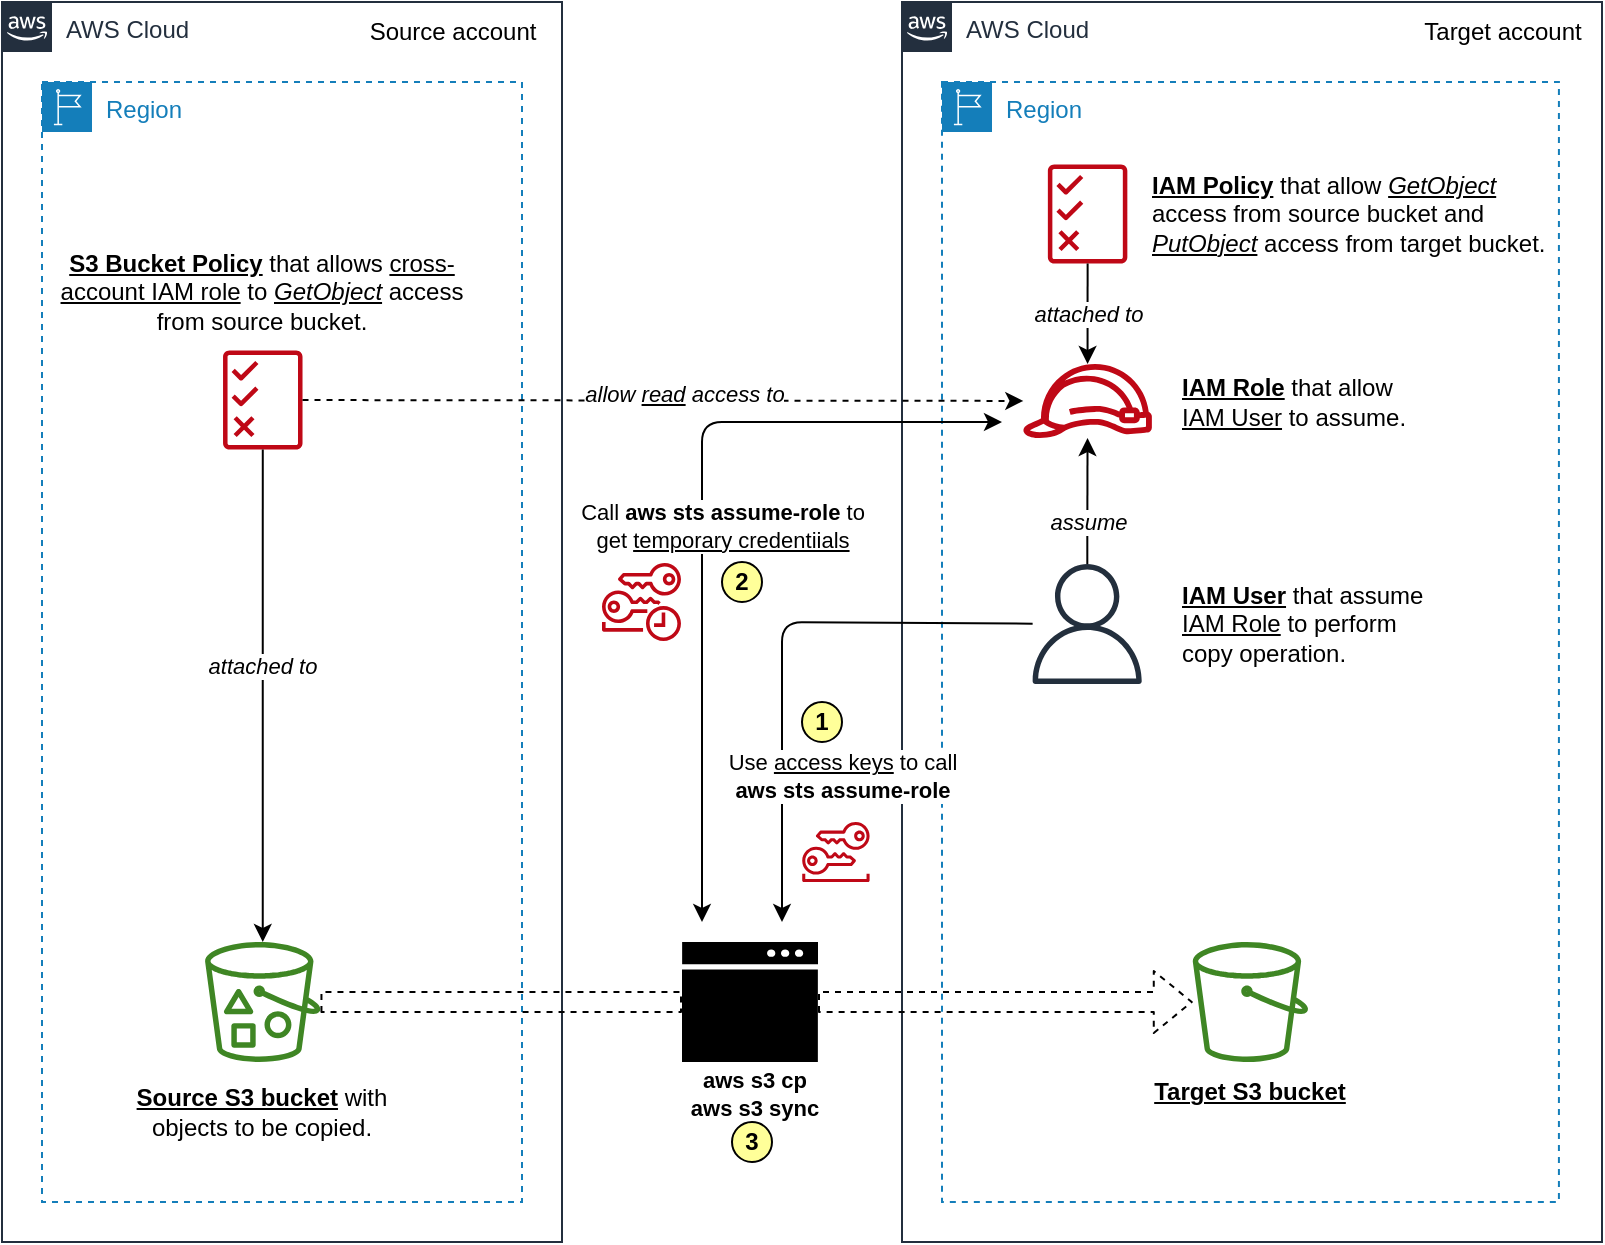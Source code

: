 <mxfile scale="1" border="10">
    <diagram name="Page-1" id="jOs4LXG973vinZ-vDk9M">
        <mxGraphModel dx="1146" dy="385" grid="1" gridSize="10" guides="1" tooltips="1" connect="1" arrows="1" fold="1" page="1" pageScale="1" pageWidth="850" pageHeight="1100" background="#FFFFFF" math="0" shadow="0">
            <root>
                <mxCell id="0"/>
                <mxCell id="1" parent="0"/>
                <mxCell id="2" value="AWS Cloud" style="points=[[0,0],[0.25,0],[0.5,0],[0.75,0],[1,0],[1,0.25],[1,0.5],[1,0.75],[1,1],[0.75,1],[0.5,1],[0.25,1],[0,1],[0,0.75],[0,0.5],[0,0.25]];outlineConnect=0;gradientColor=none;html=1;whiteSpace=wrap;fontSize=12;fontStyle=0;container=1;pointerEvents=0;collapsible=0;recursiveResize=0;shape=mxgraph.aws4.group;grIcon=mxgraph.aws4.group_aws_cloud_alt;strokeColor=#232F3E;fillColor=none;verticalAlign=top;align=left;spacingLeft=30;fontColor=#232F3E;dashed=0;" parent="1" vertex="1">
                    <mxGeometry x="40" y="40" width="280" height="620" as="geometry"/>
                </mxCell>
                <mxCell id="3" value="Source account" style="text;html=1;align=center;verticalAlign=middle;resizable=0;points=[];autosize=1;strokeColor=none;fillColor=none;" parent="2" vertex="1">
                    <mxGeometry x="170" width="110" height="30" as="geometry"/>
                </mxCell>
                <mxCell id="7" value="Region" style="points=[[0,0],[0.25,0],[0.5,0],[0.75,0],[1,0],[1,0.25],[1,0.5],[1,0.75],[1,1],[0.75,1],[0.5,1],[0.25,1],[0,1],[0,0.75],[0,0.5],[0,0.25]];outlineConnect=0;gradientColor=none;html=1;whiteSpace=wrap;fontSize=12;fontStyle=0;container=1;pointerEvents=0;collapsible=0;recursiveResize=0;shape=mxgraph.aws4.group;grIcon=mxgraph.aws4.group_region;strokeColor=#147EBA;fillColor=none;verticalAlign=top;align=left;spacingLeft=30;fontColor=#147EBA;dashed=1;" parent="2" vertex="1">
                    <mxGeometry x="20" y="40" width="240" height="560" as="geometry"/>
                </mxCell>
                <mxCell id="11" value="" style="sketch=0;outlineConnect=0;fontColor=#232F3E;gradientColor=none;fillColor=#BF0816;strokeColor=none;dashed=0;verticalLabelPosition=bottom;verticalAlign=top;align=center;html=1;fontSize=12;fontStyle=0;aspect=fixed;pointerEvents=1;shape=mxgraph.aws4.permissions;" parent="7" vertex="1">
                    <mxGeometry x="90.52" y="134" width="39.74" height="50" as="geometry"/>
                </mxCell>
                <mxCell id="13" value="" style="sketch=0;outlineConnect=0;fontColor=#232F3E;gradientColor=none;fillColor=#3F8624;strokeColor=none;dashed=0;verticalLabelPosition=bottom;verticalAlign=top;align=center;html=1;fontSize=12;fontStyle=0;aspect=fixed;pointerEvents=1;shape=mxgraph.aws4.bucket_with_objects;" parent="7" vertex="1">
                    <mxGeometry x="81.54" y="430" width="57.69" height="60" as="geometry"/>
                </mxCell>
                <mxCell id="23" value="&lt;b&gt;&lt;u&gt;S3 Bucket Policy&lt;/u&gt;&lt;/b&gt; that allows &lt;u&gt;cross-account IAM role&lt;/u&gt; to &lt;u&gt;&lt;i&gt;GetObject&lt;/i&gt;&lt;/u&gt; access from source bucket." style="text;strokeColor=none;align=center;fillColor=none;html=1;verticalAlign=middle;whiteSpace=wrap;rounded=0;" parent="7" vertex="1">
                    <mxGeometry x="8.18" y="90" width="204.42" height="30" as="geometry"/>
                </mxCell>
                <mxCell id="32" value="" style="edgeStyle=none;orthogonalLoop=1;jettySize=auto;html=1;" parent="7" source="11" target="13" edge="1">
                    <mxGeometry width="100" relative="1" as="geometry">
                        <mxPoint x="189.999" y="180.002" as="sourcePoint"/>
                        <mxPoint x="189.996" y="230.2" as="targetPoint"/>
                        <Array as="points"/>
                    </mxGeometry>
                </mxCell>
                <mxCell id="35" value="&lt;i&gt;attached to&lt;/i&gt;" style="edgeLabel;html=1;align=center;verticalAlign=middle;resizable=0;points=[];" parent="32" vertex="1" connectable="0">
                    <mxGeometry x="-0.131" y="-1" relative="1" as="geometry">
                        <mxPoint y="1" as="offset"/>
                    </mxGeometry>
                </mxCell>
                <mxCell id="36" value="&lt;b&gt;&lt;u&gt;Source S3 bucket&lt;/u&gt;&lt;/b&gt;&amp;nbsp;with objects to be copied." style="text;strokeColor=none;align=center;fillColor=none;html=1;verticalAlign=middle;whiteSpace=wrap;rounded=0;" parent="7" vertex="1">
                    <mxGeometry x="38.18" y="500" width="144.42" height="30" as="geometry"/>
                </mxCell>
                <mxCell id="14" value="AWS Cloud" style="points=[[0,0],[0.25,0],[0.5,0],[0.75,0],[1,0],[1,0.25],[1,0.5],[1,0.75],[1,1],[0.75,1],[0.5,1],[0.25,1],[0,1],[0,0.75],[0,0.5],[0,0.25]];outlineConnect=0;gradientColor=none;html=1;whiteSpace=wrap;fontSize=12;fontStyle=0;container=1;pointerEvents=0;collapsible=0;recursiveResize=0;shape=mxgraph.aws4.group;grIcon=mxgraph.aws4.group_aws_cloud_alt;strokeColor=#232F3E;fillColor=none;verticalAlign=top;align=left;spacingLeft=30;fontColor=#232F3E;dashed=0;" parent="1" vertex="1">
                    <mxGeometry x="490" y="40" width="350" height="620" as="geometry"/>
                </mxCell>
                <mxCell id="16" value="Region" style="points=[[0,0],[0.25,0],[0.5,0],[0.75,0],[1,0],[1,0.25],[1,0.5],[1,0.75],[1,1],[0.75,1],[0.5,1],[0.25,1],[0,1],[0,0.75],[0,0.5],[0,0.25]];outlineConnect=0;gradientColor=none;html=1;whiteSpace=wrap;fontSize=12;fontStyle=0;container=1;pointerEvents=0;collapsible=0;recursiveResize=0;shape=mxgraph.aws4.group;grIcon=mxgraph.aws4.group_region;strokeColor=#147EBA;fillColor=none;verticalAlign=top;align=left;spacingLeft=30;fontColor=#147EBA;dashed=1;" parent="14" vertex="1">
                    <mxGeometry x="20" y="40" width="308.46" height="560" as="geometry"/>
                </mxCell>
                <mxCell id="19" value="" style="sketch=0;outlineConnect=0;fontColor=#232F3E;gradientColor=none;fillColor=#BF0816;strokeColor=none;dashed=0;verticalLabelPosition=bottom;verticalAlign=top;align=center;html=1;fontSize=12;fontStyle=0;aspect=fixed;pointerEvents=1;shape=mxgraph.aws4.role;" parent="16" vertex="1">
                    <mxGeometry x="40" y="141" width="65.59" height="37" as="geometry"/>
                </mxCell>
                <mxCell id="21" value="" style="sketch=0;outlineConnect=0;fontColor=#232F3E;gradientColor=none;fillColor=#3F8624;strokeColor=none;dashed=0;verticalLabelPosition=bottom;verticalAlign=top;align=center;html=1;fontSize=12;fontStyle=0;aspect=fixed;pointerEvents=1;shape=mxgraph.aws4.bucket;" parent="16" vertex="1">
                    <mxGeometry x="125.38" y="430" width="57.69" height="60" as="geometry"/>
                </mxCell>
                <mxCell id="17" value="" style="sketch=0;outlineConnect=0;fontColor=#232F3E;gradientColor=none;fillColor=#BF0816;strokeColor=none;dashed=0;verticalLabelPosition=bottom;verticalAlign=top;align=center;html=1;fontSize=12;fontStyle=0;aspect=fixed;pointerEvents=1;shape=mxgraph.aws4.permissions;" parent="16" vertex="1">
                    <mxGeometry x="52.93" y="41" width="39.74" height="50" as="geometry"/>
                </mxCell>
                <mxCell id="25" value="&lt;b style=&quot;text-decoration-line: underline;&quot;&gt;IAM Role&lt;/b&gt; that allow &lt;u&gt;IAM User&lt;/u&gt; to assume." style="text;strokeColor=none;align=left;fillColor=none;html=1;verticalAlign=middle;whiteSpace=wrap;rounded=0;" parent="16" vertex="1">
                    <mxGeometry x="117.5" y="144.5" width="126.92" height="30" as="geometry"/>
                </mxCell>
                <mxCell id="27" value="&lt;i&gt;attached to&lt;/i&gt;" style="edgeStyle=none;orthogonalLoop=1;jettySize=auto;html=1;" parent="16" source="17" target="19" edge="1">
                    <mxGeometry width="100" relative="1" as="geometry">
                        <mxPoint x="-90" y="180" as="sourcePoint"/>
                        <mxPoint x="10" y="180" as="targetPoint"/>
                        <Array as="points"/>
                    </mxGeometry>
                </mxCell>
                <mxCell id="20" value="" style="sketch=0;outlineConnect=0;fontColor=#232F3E;gradientColor=none;fillColor=#232F3D;strokeColor=none;dashed=0;verticalLabelPosition=bottom;verticalAlign=top;align=center;html=1;fontSize=12;fontStyle=0;aspect=fixed;pointerEvents=1;shape=mxgraph.aws4.user;" parent="16" vertex="1">
                    <mxGeometry x="42.59" y="241" width="60" height="60" as="geometry"/>
                </mxCell>
                <mxCell id="28" value="&lt;b style=&quot;text-decoration-line: underline;&quot;&gt;IAM User&lt;/b&gt;&amp;nbsp;that assume &lt;u&gt;IAM Role&lt;/u&gt; to perform copy operation." style="text;strokeColor=none;align=left;fillColor=none;html=1;verticalAlign=middle;whiteSpace=wrap;rounded=0;" parent="16" vertex="1">
                    <mxGeometry x="117.5" y="256" width="126.92" height="30" as="geometry"/>
                </mxCell>
                <mxCell id="30" value="" style="edgeStyle=none;orthogonalLoop=1;jettySize=auto;html=1;" parent="16" source="20" target="19" edge="1">
                    <mxGeometry width="100" relative="1" as="geometry">
                        <mxPoint x="148.09" y="250" as="sourcePoint"/>
                        <mxPoint x="248.09" y="250" as="targetPoint"/>
                        <Array as="points"/>
                    </mxGeometry>
                </mxCell>
                <mxCell id="31" value="&lt;i&gt;assume&lt;/i&gt;" style="edgeLabel;html=1;align=center;verticalAlign=middle;resizable=0;points=[];" parent="30" vertex="1" connectable="0">
                    <mxGeometry x="-0.324" relative="1" as="geometry">
                        <mxPoint as="offset"/>
                    </mxGeometry>
                </mxCell>
                <mxCell id="37" value="&lt;b&gt;&lt;u&gt;Target S3 bucket&lt;/u&gt;&lt;/b&gt;" style="text;strokeColor=none;align=center;fillColor=none;html=1;verticalAlign=middle;whiteSpace=wrap;rounded=0;" parent="16" vertex="1">
                    <mxGeometry x="82.02" y="490" width="144.42" height="30" as="geometry"/>
                </mxCell>
                <mxCell id="24" value="&lt;b style=&quot;text-decoration-line: underline;&quot;&gt;IAM Policy&lt;/b&gt;&amp;nbsp;that allow &lt;u&gt;&lt;i&gt;GetObject&lt;/i&gt;&lt;/u&gt; access from source bucket and &lt;u&gt;&lt;i&gt;PutObject&lt;/i&gt;&lt;/u&gt; access from target bucket." style="text;strokeColor=none;align=left;fillColor=none;html=1;verticalAlign=middle;whiteSpace=wrap;rounded=0;" parent="16" vertex="1">
                    <mxGeometry x="102.59" y="51" width="202.8" height="30" as="geometry"/>
                </mxCell>
                <mxCell id="15" value="Target account" style="text;html=1;align=center;verticalAlign=middle;resizable=0;points=[];autosize=1;strokeColor=none;fillColor=none;" parent="14" vertex="1">
                    <mxGeometry x="250" width="100" height="30" as="geometry"/>
                </mxCell>
                <mxCell id="33" value="" style="edgeStyle=none;orthogonalLoop=1;jettySize=auto;html=1;dashed=1;" parent="1" source="11" target="19" edge="1">
                    <mxGeometry width="100" relative="1" as="geometry">
                        <mxPoint x="330" y="290" as="sourcePoint"/>
                        <mxPoint x="430" y="290" as="targetPoint"/>
                        <Array as="points"/>
                    </mxGeometry>
                </mxCell>
                <mxCell id="34" value="&lt;i&gt;allow &lt;u&gt;read&lt;/u&gt; access to&lt;/i&gt;" style="edgeLabel;html=1;align=center;verticalAlign=middle;resizable=0;points=[];" parent="33" vertex="1" connectable="0">
                    <mxGeometry x="0.061" y="4" relative="1" as="geometry">
                        <mxPoint x="-1" as="offset"/>
                    </mxGeometry>
                </mxCell>
                <mxCell id="38" value="" style="edgeStyle=none;orthogonalLoop=1;jettySize=auto;html=1;dashed=1;shape=flexArrow;startArrow=none;" parent="1" source="40" target="21" edge="1">
                    <mxGeometry width="100" relative="1" as="geometry">
                        <mxPoint x="478" y="540" as="sourcePoint"/>
                        <mxPoint x="390" y="469.33" as="targetPoint"/>
                        <Array as="points"/>
                    </mxGeometry>
                </mxCell>
                <mxCell id="41" value="" style="edgeStyle=none;orthogonalLoop=1;jettySize=auto;html=1;endArrow=none;endFill=0;startArrow=classic;startFill=1;" parent="1" target="20" edge="1">
                    <mxGeometry width="80" relative="1" as="geometry">
                        <mxPoint x="430" y="500" as="sourcePoint"/>
                        <mxPoint x="500" y="470" as="targetPoint"/>
                        <Array as="points">
                            <mxPoint x="430" y="400"/>
                            <mxPoint x="430" y="350"/>
                        </Array>
                    </mxGeometry>
                </mxCell>
                <mxCell id="45" value="Use &lt;u&gt;access keys&lt;/u&gt; to call &lt;br&gt;&lt;b&gt;aws sts assume-role&lt;/b&gt;" style="edgeLabel;html=1;align=center;verticalAlign=middle;resizable=0;points=[];" parent="41" vertex="1" connectable="0">
                    <mxGeometry x="-0.319" y="1" relative="1" as="geometry">
                        <mxPoint x="31" y="20" as="offset"/>
                    </mxGeometry>
                </mxCell>
                <mxCell id="42" value="" style="edgeStyle=none;orthogonalLoop=1;jettySize=auto;html=1;dashed=1;shape=flexArrow;endArrow=none;" parent="1" source="13" target="40" edge="1">
                    <mxGeometry width="100" relative="1" as="geometry">
                        <mxPoint x="199.225" y="470" as="sourcePoint"/>
                        <mxPoint x="565.384" y="470" as="targetPoint"/>
                        <Array as="points"/>
                    </mxGeometry>
                </mxCell>
                <mxCell id="40" value="" style="sketch=0;pointerEvents=1;shadow=0;dashed=0;html=1;strokeColor=none;fillColor=#000000;labelPosition=center;verticalLabelPosition=bottom;verticalAlign=top;align=center;outlineConnect=0;shape=mxgraph.veeam2.interface_console;" parent="1" vertex="1">
                    <mxGeometry x="380" y="510" width="68" height="60" as="geometry"/>
                </mxCell>
                <mxCell id="43" value="" style="edgeStyle=none;orthogonalLoop=1;jettySize=auto;html=1;endArrow=classic;endFill=1;startArrow=classic;startFill=1;" parent="1" edge="1">
                    <mxGeometry width="80" relative="1" as="geometry">
                        <mxPoint x="390" y="500" as="sourcePoint"/>
                        <mxPoint x="540" y="250" as="targetPoint"/>
                        <Array as="points">
                            <mxPoint x="390" y="360"/>
                            <mxPoint x="390" y="250"/>
                            <mxPoint x="480" y="250"/>
                        </Array>
                    </mxGeometry>
                </mxCell>
                <mxCell id="47" value="Call &lt;b&gt;aws sts assume-role&lt;/b&gt; to &lt;br&gt;get &lt;u&gt;temporary credentiials&lt;/u&gt;" style="edgeLabel;html=1;align=center;verticalAlign=middle;resizable=0;points=[];" parent="43" vertex="1" connectable="0">
                    <mxGeometry x="-0.202" relative="1" as="geometry">
                        <mxPoint x="10" y="-39" as="offset"/>
                    </mxGeometry>
                </mxCell>
                <mxCell id="48" value="&lt;b&gt;aws s3 cp&lt;/b&gt;&lt;br&gt;&lt;b&gt;aws s3 sync&lt;/b&gt;" style="edgeLabel;html=1;align=center;verticalAlign=middle;resizable=0;points=[];" parent="1" vertex="1" connectable="0">
                    <mxGeometry x="425" y="580" as="geometry">
                        <mxPoint x="-9" y="6" as="offset"/>
                    </mxGeometry>
                </mxCell>
                <mxCell id="50" value="" style="sketch=0;outlineConnect=0;fontColor=#232F3E;gradientColor=none;fillColor=#BF0816;strokeColor=none;dashed=0;verticalLabelPosition=bottom;verticalAlign=top;align=center;html=1;fontSize=12;fontStyle=0;aspect=fixed;pointerEvents=1;shape=mxgraph.aws4.long_term_security_credential;" parent="1" vertex="1">
                    <mxGeometry x="440" y="450" width="33.91" height="30" as="geometry"/>
                </mxCell>
                <mxCell id="49" value="" style="sketch=0;outlineConnect=0;fontColor=#232F3E;gradientColor=none;fillColor=#BF0816;strokeColor=none;dashed=0;verticalLabelPosition=bottom;verticalAlign=top;align=center;html=1;fontSize=12;fontStyle=0;aspect=fixed;pointerEvents=1;shape=mxgraph.aws4.temporary_security_credential;" parent="1" vertex="1">
                    <mxGeometry x="340" y="320" width="39.49" height="40" as="geometry"/>
                </mxCell>
                <mxCell id="52" value="1" style="ellipse;whiteSpace=wrap;html=1;aspect=fixed;fontStyle=1;fillColor=#FFFF99;" parent="1" vertex="1">
                    <mxGeometry x="440" y="390" width="20" height="20" as="geometry"/>
                </mxCell>
                <mxCell id="53" value="2" style="ellipse;whiteSpace=wrap;html=1;aspect=fixed;fontStyle=1;fillColor=#FFFF99;" parent="1" vertex="1">
                    <mxGeometry x="400" y="320" width="20" height="20" as="geometry"/>
                </mxCell>
                <mxCell id="54" value="3" style="ellipse;whiteSpace=wrap;html=1;aspect=fixed;fontStyle=1;fillColor=#FFFF99;" parent="1" vertex="1">
                    <mxGeometry x="405" y="600" width="20" height="20" as="geometry"/>
                </mxCell>
            </root>
        </mxGraphModel>
    </diagram>
</mxfile>